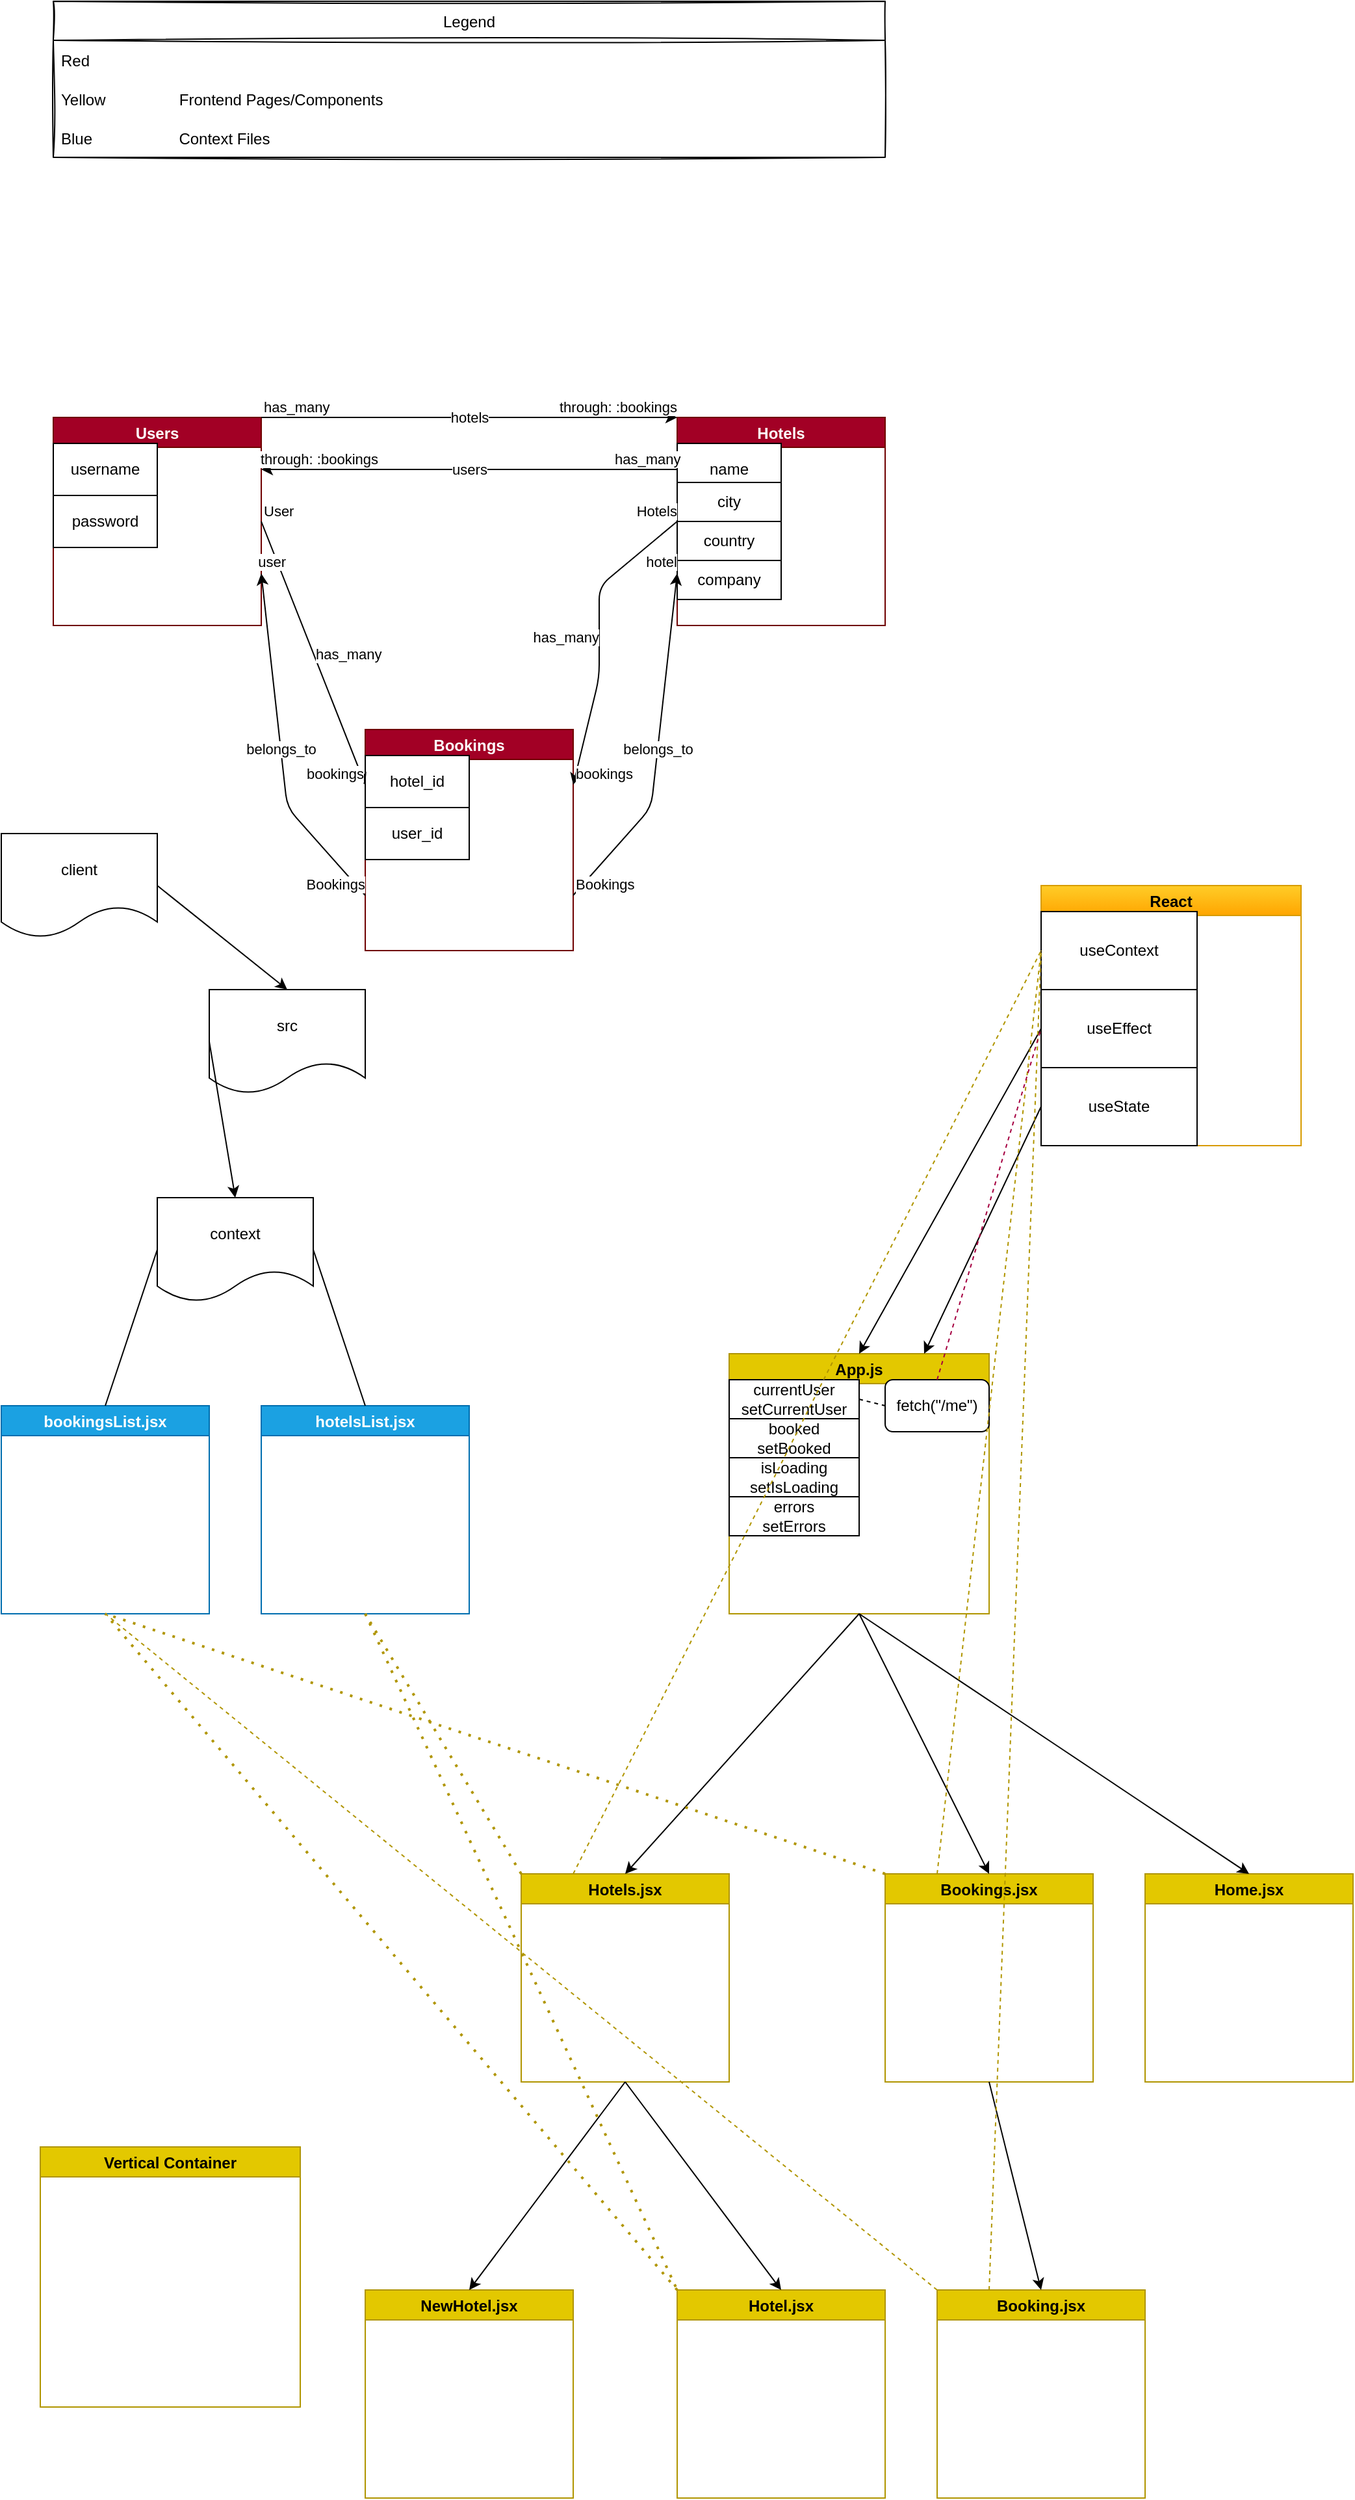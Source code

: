 <mxfile>
    <diagram id="N6G9DeydDkzmCIiFxC-f" name="Page-1">
        <mxGraphModel dx="2047" dy="1890" grid="1" gridSize="10" guides="1" tooltips="1" connect="1" arrows="1" fold="1" page="1" pageScale="1" pageWidth="850" pageHeight="1100" math="0" shadow="0">
            <root>
                <mxCell id="0"/>
                <mxCell id="1" parent="0"/>
                <mxCell id="7" value="Users" style="swimlane;fillColor=#a20025;fontColor=#ffffff;strokeColor=#6F0000;" parent="1" vertex="1">
                    <mxGeometry x="-160" y="-200" width="160" height="160" as="geometry">
                        <mxRectangle x="-160" y="-200" width="70" height="23" as="alternateBounds"/>
                    </mxGeometry>
                </mxCell>
                <mxCell id="32" value="username" style="whiteSpace=wrap;html=1;" parent="7" vertex="1">
                    <mxGeometry y="20" width="80" height="40" as="geometry"/>
                </mxCell>
                <mxCell id="33" value="password" style="whiteSpace=wrap;html=1;" parent="7" vertex="1">
                    <mxGeometry y="60" width="80" height="40" as="geometry"/>
                </mxCell>
                <mxCell id="8" value="Hotels" style="swimlane;startSize=23;fillColor=#a20025;fontColor=#ffffff;strokeColor=#6F0000;" parent="1" vertex="1">
                    <mxGeometry x="320" y="-200" width="160" height="160" as="geometry">
                        <mxRectangle x="320" y="-200" width="70" height="23" as="alternateBounds"/>
                    </mxGeometry>
                </mxCell>
                <mxCell id="36" value="name" style="rounded=0;whiteSpace=wrap;html=1;" parent="8" vertex="1">
                    <mxGeometry y="20" width="80" height="40" as="geometry"/>
                </mxCell>
                <mxCell id="37" value="city" style="whiteSpace=wrap;html=1;" parent="8" vertex="1">
                    <mxGeometry y="50" width="80" height="30" as="geometry"/>
                </mxCell>
                <mxCell id="39" value="company" style="whiteSpace=wrap;html=1;" parent="8" vertex="1">
                    <mxGeometry y="110" width="80" height="30" as="geometry"/>
                </mxCell>
                <mxCell id="38" value="country" style="whiteSpace=wrap;html=1;" parent="8" vertex="1">
                    <mxGeometry y="80" width="80" height="30" as="geometry"/>
                </mxCell>
                <mxCell id="9" value="Bookings" style="swimlane;fillColor=#a20025;fontColor=#ffffff;strokeColor=#6F0000;" parent="1" vertex="1">
                    <mxGeometry x="80" y="40" width="160" height="170" as="geometry">
                        <mxRectangle x="80" y="40" width="90" height="23" as="alternateBounds"/>
                    </mxGeometry>
                </mxCell>
                <mxCell id="34" value="hotel_id" style="whiteSpace=wrap;html=1;" parent="9" vertex="1">
                    <mxGeometry y="20" width="80" height="40" as="geometry"/>
                </mxCell>
                <mxCell id="35" value="user_id" style="whiteSpace=wrap;html=1;" parent="9" vertex="1">
                    <mxGeometry y="60" width="80" height="40" as="geometry"/>
                </mxCell>
                <mxCell id="12" value="" style="endArrow=classic;html=1;exitX=1;exitY=0.5;exitDx=0;exitDy=0;entryX=0;entryY=0.25;entryDx=0;entryDy=0;" parent="1" source="7" target="9" edge="1">
                    <mxGeometry relative="1" as="geometry">
                        <mxPoint x="340" y="320" as="sourcePoint"/>
                        <mxPoint x="130" y="310" as="targetPoint"/>
                        <Array as="points"/>
                    </mxGeometry>
                </mxCell>
                <mxCell id="13" value="has_many" style="edgeLabel;resizable=0;html=1;align=left;verticalAlign=middle;" parent="12" connectable="0" vertex="1">
                    <mxGeometry relative="1" as="geometry"/>
                </mxCell>
                <mxCell id="14" value="User" style="edgeLabel;resizable=0;html=1;align=left;verticalAlign=bottom;" parent="12" connectable="0" vertex="1">
                    <mxGeometry x="-1" relative="1" as="geometry"/>
                </mxCell>
                <mxCell id="15" value="bookings" style="edgeLabel;resizable=0;html=1;align=right;verticalAlign=bottom;" parent="12" connectable="0" vertex="1">
                    <mxGeometry x="1" relative="1" as="geometry"/>
                </mxCell>
                <mxCell id="20" value="" style="endArrow=classic;html=1;entryX=1;entryY=0.75;entryDx=0;entryDy=0;exitX=0;exitY=0.75;exitDx=0;exitDy=0;" parent="1" source="9" target="7" edge="1">
                    <mxGeometry relative="1" as="geometry">
                        <mxPoint x="160" y="370" as="sourcePoint"/>
                        <mxPoint x="500" y="320" as="targetPoint"/>
                        <Array as="points">
                            <mxPoint x="20" y="100"/>
                        </Array>
                    </mxGeometry>
                </mxCell>
                <mxCell id="21" value="belongs_to" style="edgeLabel;resizable=0;html=1;align=center;verticalAlign=middle;" parent="20" connectable="0" vertex="1">
                    <mxGeometry relative="1" as="geometry"/>
                </mxCell>
                <mxCell id="22" value="Bookings" style="edgeLabel;resizable=0;html=1;align=right;verticalAlign=bottom;" parent="20" connectable="0" vertex="1">
                    <mxGeometry x="-1" relative="1" as="geometry"/>
                </mxCell>
                <mxCell id="23" value="user" style="edgeLabel;resizable=0;html=1;align=right;verticalAlign=bottom;" parent="20" connectable="0" vertex="1">
                    <mxGeometry x="1" relative="1" as="geometry">
                        <mxPoint x="20" as="offset"/>
                    </mxGeometry>
                </mxCell>
                <mxCell id="24" value="" style="endArrow=classic;html=1;entryX=0;entryY=0.75;entryDx=0;entryDy=0;exitX=1;exitY=0.75;exitDx=0;exitDy=0;" parent="1" source="9" target="8" edge="1">
                    <mxGeometry relative="1" as="geometry">
                        <mxPoint x="400" y="360" as="sourcePoint"/>
                        <mxPoint x="500" y="320" as="targetPoint"/>
                        <Array as="points">
                            <mxPoint x="300" y="100"/>
                        </Array>
                    </mxGeometry>
                </mxCell>
                <mxCell id="25" value="belongs_to" style="edgeLabel;resizable=0;html=1;align=center;verticalAlign=middle;" parent="24" connectable="0" vertex="1">
                    <mxGeometry relative="1" as="geometry"/>
                </mxCell>
                <mxCell id="26" value="Bookings" style="edgeLabel;resizable=0;html=1;align=left;verticalAlign=bottom;" parent="24" connectable="0" vertex="1">
                    <mxGeometry x="-1" relative="1" as="geometry"/>
                </mxCell>
                <mxCell id="27" value="hotel" style="edgeLabel;resizable=0;html=1;align=right;verticalAlign=bottom;" parent="24" connectable="0" vertex="1">
                    <mxGeometry x="1" relative="1" as="geometry"/>
                </mxCell>
                <mxCell id="28" value="" style="endArrow=classic;html=1;exitX=0;exitY=1;exitDx=0;exitDy=0;entryX=1;entryY=0.25;entryDx=0;entryDy=0;" parent="1" source="37" target="9" edge="1">
                    <mxGeometry relative="1" as="geometry">
                        <mxPoint x="340" y="320" as="sourcePoint"/>
                        <mxPoint x="400" y="300" as="targetPoint"/>
                        <Array as="points">
                            <mxPoint x="260" y="-70"/>
                            <mxPoint x="260"/>
                        </Array>
                    </mxGeometry>
                </mxCell>
                <mxCell id="29" value="has_many" style="edgeLabel;resizable=0;html=1;align=right;verticalAlign=middle;" parent="28" connectable="0" vertex="1">
                    <mxGeometry relative="1" as="geometry"/>
                </mxCell>
                <mxCell id="30" value="Hotels" style="edgeLabel;resizable=0;html=1;align=right;verticalAlign=bottom;" parent="28" connectable="0" vertex="1">
                    <mxGeometry x="-1" relative="1" as="geometry"/>
                </mxCell>
                <mxCell id="31" value="bookings" style="edgeLabel;resizable=0;html=1;align=left;verticalAlign=bottom;" parent="28" connectable="0" vertex="1">
                    <mxGeometry x="1" relative="1" as="geometry"/>
                </mxCell>
                <mxCell id="40" value="" style="endArrow=classic;html=1;entryX=0;entryY=0;entryDx=0;entryDy=0;exitX=1;exitY=0;exitDx=0;exitDy=0;" parent="1" source="7" target="8" edge="1">
                    <mxGeometry relative="1" as="geometry">
                        <mxPoint x="50" y="-130" as="sourcePoint"/>
                        <mxPoint x="500" y="210" as="targetPoint"/>
                    </mxGeometry>
                </mxCell>
                <mxCell id="41" value="hotels" style="edgeLabel;resizable=0;html=1;align=center;verticalAlign=middle;" parent="40" connectable="0" vertex="1">
                    <mxGeometry relative="1" as="geometry"/>
                </mxCell>
                <mxCell id="42" value="has_many" style="edgeLabel;resizable=0;html=1;align=left;verticalAlign=bottom;" parent="40" connectable="0" vertex="1">
                    <mxGeometry x="-1" relative="1" as="geometry"/>
                </mxCell>
                <mxCell id="43" value="through: :bookings" style="edgeLabel;resizable=0;html=1;align=right;verticalAlign=bottom;" parent="40" connectable="0" vertex="1">
                    <mxGeometry x="1" relative="1" as="geometry"/>
                </mxCell>
                <mxCell id="44" value="" style="endArrow=classic;html=1;exitX=0;exitY=0.5;exitDx=0;exitDy=0;entryX=1;entryY=0.25;entryDx=0;entryDy=0;" parent="1" source="36" target="7" edge="1">
                    <mxGeometry relative="1" as="geometry">
                        <mxPoint x="340" y="210" as="sourcePoint"/>
                        <mxPoint x="500" y="210" as="targetPoint"/>
                    </mxGeometry>
                </mxCell>
                <mxCell id="45" value="users" style="edgeLabel;resizable=0;html=1;align=center;verticalAlign=middle;" parent="44" connectable="0" vertex="1">
                    <mxGeometry relative="1" as="geometry">
                        <mxPoint as="offset"/>
                    </mxGeometry>
                </mxCell>
                <mxCell id="46" value="has_many" style="edgeLabel;resizable=0;html=1;align=left;verticalAlign=bottom;" parent="44" connectable="0" vertex="1">
                    <mxGeometry x="-1" relative="1" as="geometry">
                        <mxPoint x="-50" as="offset"/>
                    </mxGeometry>
                </mxCell>
                <mxCell id="47" value="through: :bookings" style="edgeLabel;resizable=0;html=1;align=right;verticalAlign=bottom;" parent="44" connectable="0" vertex="1">
                    <mxGeometry x="1" relative="1" as="geometry">
                        <mxPoint x="90" as="offset"/>
                    </mxGeometry>
                </mxCell>
                <mxCell id="49" value="React" style="swimlane;fillColor=#ffcd28;gradientColor=#ffa500;strokeColor=#d79b00;" parent="1" vertex="1">
                    <mxGeometry x="600" y="160" width="200" height="200" as="geometry"/>
                </mxCell>
                <mxCell id="52" value="useContext" style="rounded=0;whiteSpace=wrap;html=1;" parent="49" vertex="1">
                    <mxGeometry y="20" width="120" height="60" as="geometry"/>
                </mxCell>
                <mxCell id="53" value="useEffect" style="rounded=0;whiteSpace=wrap;html=1;" parent="49" vertex="1">
                    <mxGeometry y="80" width="120" height="60" as="geometry"/>
                </mxCell>
                <mxCell id="54" value="useState" style="rounded=0;whiteSpace=wrap;html=1;" parent="49" vertex="1">
                    <mxGeometry y="140" width="120" height="60" as="geometry"/>
                </mxCell>
                <mxCell id="50" value="App.js" style="swimlane;fillColor=#e3c800;fontColor=#000000;strokeColor=#B09500;" parent="1" vertex="1">
                    <mxGeometry x="360" y="520" width="200" height="200" as="geometry"/>
                </mxCell>
                <mxCell id="82" value="currentUser&lt;br&gt;setCurrentUser" style="rounded=0;whiteSpace=wrap;html=1;" parent="50" vertex="1">
                    <mxGeometry y="20" width="100" height="30" as="geometry"/>
                </mxCell>
                <mxCell id="83" value="booked&lt;br&gt;setBooked" style="rounded=0;whiteSpace=wrap;html=1;" parent="50" vertex="1">
                    <mxGeometry y="50" width="100" height="30" as="geometry"/>
                </mxCell>
                <mxCell id="81" value="isLoading&lt;br&gt;setIsLoading" style="rounded=0;whiteSpace=wrap;html=1;" parent="50" vertex="1">
                    <mxGeometry y="80" width="100" height="30" as="geometry"/>
                </mxCell>
                <mxCell id="84" value="errors&lt;br&gt;setErrors" style="rounded=0;whiteSpace=wrap;html=1;" parent="50" vertex="1">
                    <mxGeometry y="110" width="100" height="30" as="geometry"/>
                </mxCell>
                <mxCell id="102" value="fetch(&quot;/me&quot;)" style="rounded=1;whiteSpace=wrap;html=1;" parent="50" vertex="1">
                    <mxGeometry x="120" y="20" width="80" height="40" as="geometry"/>
                </mxCell>
                <mxCell id="104" value="" style="endArrow=none;dashed=1;html=1;entryX=0;entryY=0.5;entryDx=0;entryDy=0;exitX=1;exitY=0.5;exitDx=0;exitDy=0;" parent="50" source="82" target="102" edge="1">
                    <mxGeometry width="50" height="50" relative="1" as="geometry">
                        <mxPoint x="-20" y="20" as="sourcePoint"/>
                        <mxPoint x="30" y="-30" as="targetPoint"/>
                    </mxGeometry>
                </mxCell>
                <mxCell id="55" value="" style="endArrow=classic;html=1;exitX=0;exitY=0.5;exitDx=0;exitDy=0;entryX=0.5;entryY=0;entryDx=0;entryDy=0;" parent="1" source="53" target="50" edge="1">
                    <mxGeometry width="50" height="50" relative="1" as="geometry">
                        <mxPoint x="400" y="240" as="sourcePoint"/>
                        <mxPoint x="450" y="190" as="targetPoint"/>
                    </mxGeometry>
                </mxCell>
                <mxCell id="56" value="" style="endArrow=classic;html=1;entryX=0.75;entryY=0;entryDx=0;entryDy=0;exitX=0;exitY=0.5;exitDx=0;exitDy=0;" parent="1" source="54" target="50" edge="1">
                    <mxGeometry width="50" height="50" relative="1" as="geometry">
                        <mxPoint x="400" y="240" as="sourcePoint"/>
                        <mxPoint x="450" y="190" as="targetPoint"/>
                    </mxGeometry>
                </mxCell>
                <mxCell id="57" value="Hotels.jsx" style="swimlane;fillColor=#e3c800;fontColor=#000000;strokeColor=#B09500;" parent="1" vertex="1">
                    <mxGeometry x="200" y="920" width="160" height="160" as="geometry"/>
                </mxCell>
                <mxCell id="63" value="hotelsList.jsx" style="swimlane;startSize=23;fillColor=#1ba1e2;fontColor=#ffffff;strokeColor=#006EAF;" parent="1" vertex="1">
                    <mxGeometry y="560" width="160" height="160" as="geometry"/>
                </mxCell>
                <mxCell id="64" value="bookingsList.jsx" style="swimlane;fillColor=#1ba1e2;fontColor=#ffffff;strokeColor=#006EAF;" parent="1" vertex="1">
                    <mxGeometry x="-200" y="560" width="160" height="160" as="geometry"/>
                </mxCell>
                <mxCell id="69" value="context" style="shape=document;whiteSpace=wrap;html=1;boundedLbl=1;" parent="1" vertex="1">
                    <mxGeometry x="-80" y="400" width="120" height="80" as="geometry"/>
                </mxCell>
                <mxCell id="70" value="client" style="shape=document;whiteSpace=wrap;html=1;boundedLbl=1;" parent="1" vertex="1">
                    <mxGeometry x="-200" y="120" width="120" height="80" as="geometry"/>
                </mxCell>
                <mxCell id="71" value="src" style="shape=document;whiteSpace=wrap;html=1;boundedLbl=1;" parent="1" vertex="1">
                    <mxGeometry x="-40" y="240" width="120" height="80" as="geometry"/>
                </mxCell>
                <mxCell id="72" value="" style="endArrow=none;html=1;entryX=0;entryY=0.5;entryDx=0;entryDy=0;exitX=0.5;exitY=0;exitDx=0;exitDy=0;" parent="1" source="64" target="69" edge="1">
                    <mxGeometry width="50" height="50" relative="1" as="geometry">
                        <mxPoint x="340" y="540" as="sourcePoint"/>
                        <mxPoint x="390" y="490" as="targetPoint"/>
                    </mxGeometry>
                </mxCell>
                <mxCell id="73" value="" style="endArrow=none;html=1;entryX=1;entryY=0.5;entryDx=0;entryDy=0;exitX=0.5;exitY=0;exitDx=0;exitDy=0;" parent="1" source="63" target="69" edge="1">
                    <mxGeometry width="50" height="50" relative="1" as="geometry">
                        <mxPoint x="340" y="540" as="sourcePoint"/>
                        <mxPoint x="390" y="490" as="targetPoint"/>
                    </mxGeometry>
                </mxCell>
                <mxCell id="75" value="Home.jsx" style="swimlane;fillColor=#e3c800;fontColor=#000000;strokeColor=#B09500;" parent="1" vertex="1">
                    <mxGeometry x="680" y="920" width="160" height="160" as="geometry"/>
                </mxCell>
                <mxCell id="76" value="Bookings.jsx" style="swimlane;fillColor=#e3c800;fontColor=#000000;strokeColor=#B09500;" parent="1" vertex="1">
                    <mxGeometry x="480" y="920" width="160" height="160" as="geometry"/>
                </mxCell>
                <mxCell id="77" value="" style="endArrow=classic;html=1;entryX=0.5;entryY=0;entryDx=0;entryDy=0;exitX=0.5;exitY=1;exitDx=0;exitDy=0;" parent="1" source="50" target="57" edge="1">
                    <mxGeometry width="50" height="50" relative="1" as="geometry">
                        <mxPoint x="340" y="740" as="sourcePoint"/>
                        <mxPoint x="390" y="690" as="targetPoint"/>
                    </mxGeometry>
                </mxCell>
                <mxCell id="78" value="" style="endArrow=classic;html=1;entryX=0.5;entryY=0;entryDx=0;entryDy=0;exitX=0.5;exitY=1;exitDx=0;exitDy=0;" parent="1" source="50" target="76" edge="1">
                    <mxGeometry width="50" height="50" relative="1" as="geometry">
                        <mxPoint x="340" y="740" as="sourcePoint"/>
                        <mxPoint x="390" y="690" as="targetPoint"/>
                    </mxGeometry>
                </mxCell>
                <mxCell id="79" value="" style="endArrow=classic;html=1;entryX=0.5;entryY=0;entryDx=0;entryDy=0;exitX=0.5;exitY=1;exitDx=0;exitDy=0;" parent="1" source="50" target="75" edge="1">
                    <mxGeometry width="50" height="50" relative="1" as="geometry">
                        <mxPoint x="340" y="740" as="sourcePoint"/>
                        <mxPoint x="390" y="690" as="targetPoint"/>
                    </mxGeometry>
                </mxCell>
                <mxCell id="86" value="" style="endArrow=none;dashed=1;html=1;entryX=0;entryY=0.5;entryDx=0;entryDy=0;exitX=0.25;exitY=0;exitDx=0;exitDy=0;fillColor=#e3c800;strokeColor=#B09500;" parent="1" source="57" target="52" edge="1">
                    <mxGeometry width="50" height="50" relative="1" as="geometry">
                        <mxPoint x="340" y="610" as="sourcePoint"/>
                        <mxPoint x="390" y="560" as="targetPoint"/>
                    </mxGeometry>
                </mxCell>
                <mxCell id="87" value="" style="endArrow=none;dashed=1;html=1;entryX=0;entryY=0.5;entryDx=0;entryDy=0;exitX=0.25;exitY=0;exitDx=0;exitDy=0;fillColor=#e3c800;strokeColor=#B09500;" parent="1" source="76" target="52" edge="1">
                    <mxGeometry width="50" height="50" relative="1" as="geometry">
                        <mxPoint x="340" y="610" as="sourcePoint"/>
                        <mxPoint x="390" y="560" as="targetPoint"/>
                    </mxGeometry>
                </mxCell>
                <mxCell id="88" value="Hotel.jsx" style="swimlane;fillColor=#e3c800;fontColor=#000000;strokeColor=#B09500;" parent="1" vertex="1">
                    <mxGeometry x="320" y="1240" width="160" height="160" as="geometry"/>
                </mxCell>
                <mxCell id="89" value="NewHotel.jsx" style="swimlane;fillColor=#e3c800;fontColor=#000000;strokeColor=#B09500;" parent="1" vertex="1">
                    <mxGeometry x="80" y="1240" width="160" height="160" as="geometry"/>
                </mxCell>
                <mxCell id="90" value="" style="endArrow=classic;html=1;entryX=0.5;entryY=0;entryDx=0;entryDy=0;exitX=0.5;exitY=1;exitDx=0;exitDy=0;" parent="1" source="57" target="89" edge="1">
                    <mxGeometry width="50" height="50" relative="1" as="geometry">
                        <mxPoint x="340" y="1110" as="sourcePoint"/>
                        <mxPoint x="390" y="1060" as="targetPoint"/>
                    </mxGeometry>
                </mxCell>
                <mxCell id="91" value="" style="endArrow=classic;html=1;entryX=0.5;entryY=0;entryDx=0;entryDy=0;exitX=0.5;exitY=1;exitDx=0;exitDy=0;" parent="1" source="57" target="88" edge="1">
                    <mxGeometry width="50" height="50" relative="1" as="geometry">
                        <mxPoint x="340" y="1140" as="sourcePoint"/>
                        <mxPoint x="390" y="1090" as="targetPoint"/>
                    </mxGeometry>
                </mxCell>
                <mxCell id="92" value="" style="endArrow=none;dashed=1;html=1;dashPattern=1 3;strokeWidth=2;entryX=0.5;entryY=1;entryDx=0;entryDy=0;exitX=0;exitY=0;exitDx=0;exitDy=0;fillColor=#e3c800;strokeColor=#B09500;" parent="1" source="57" target="63" edge="1">
                    <mxGeometry width="50" height="50" relative="1" as="geometry">
                        <mxPoint x="340" y="640" as="sourcePoint"/>
                        <mxPoint x="390" y="590" as="targetPoint"/>
                    </mxGeometry>
                </mxCell>
                <mxCell id="93" value="" style="endArrow=none;dashed=1;html=1;dashPattern=1 3;strokeWidth=2;entryX=0;entryY=0;entryDx=0;entryDy=0;exitX=0.5;exitY=1;exitDx=0;exitDy=0;fillColor=#e3c800;strokeColor=#B09500;" parent="1" source="63" target="88" edge="1">
                    <mxGeometry width="50" height="50" relative="1" as="geometry">
                        <mxPoint x="40" y="820" as="sourcePoint"/>
                        <mxPoint x="390" y="1090" as="targetPoint"/>
                    </mxGeometry>
                </mxCell>
                <mxCell id="94" value="" style="endArrow=none;dashed=1;html=1;dashPattern=1 3;strokeWidth=2;entryX=0.5;entryY=1;entryDx=0;entryDy=0;exitX=0;exitY=0;exitDx=0;exitDy=0;fillColor=#e3c800;strokeColor=#B09500;" parent="1" source="88" target="64" edge="1">
                    <mxGeometry width="50" height="50" relative="1" as="geometry">
                        <mxPoint x="340" y="740" as="sourcePoint"/>
                        <mxPoint x="390" y="690" as="targetPoint"/>
                    </mxGeometry>
                </mxCell>
                <mxCell id="95" value="" style="endArrow=none;dashed=1;html=1;dashPattern=1 3;strokeWidth=2;entryX=0.5;entryY=1;entryDx=0;entryDy=0;exitX=0;exitY=0;exitDx=0;exitDy=0;fillColor=#e3c800;strokeColor=#B09500;" parent="1" source="76" target="64" edge="1">
                    <mxGeometry width="50" height="50" relative="1" as="geometry">
                        <mxPoint x="340" y="1040" as="sourcePoint"/>
                        <mxPoint x="390" y="990" as="targetPoint"/>
                    </mxGeometry>
                </mxCell>
                <mxCell id="96" value="Vertical Container" style="swimlane;fillColor=#e3c800;fontColor=#000000;strokeColor=#B09500;" parent="1" vertex="1">
                    <mxGeometry x="-170" y="1130" width="200" height="200" as="geometry"/>
                </mxCell>
                <mxCell id="97" value="Booking.jsx" style="swimlane;fillColor=#e3c800;fontColor=#000000;strokeColor=#B09500;" parent="1" vertex="1">
                    <mxGeometry x="520" y="1240" width="160" height="160" as="geometry"/>
                </mxCell>
                <mxCell id="98" value="" style="endArrow=classic;html=1;entryX=0.5;entryY=0;entryDx=0;entryDy=0;exitX=0.5;exitY=1;exitDx=0;exitDy=0;" parent="1" source="76" target="97" edge="1">
                    <mxGeometry width="50" height="50" relative="1" as="geometry">
                        <mxPoint x="340" y="1140" as="sourcePoint"/>
                        <mxPoint x="390" y="1090" as="targetPoint"/>
                    </mxGeometry>
                </mxCell>
                <mxCell id="99" value="" style="endArrow=none;dashed=1;html=1;entryX=0;entryY=0.25;entryDx=0;entryDy=0;exitX=0.25;exitY=0;exitDx=0;exitDy=0;fillColor=#e3c800;strokeColor=#B09500;" parent="1" source="97" target="49" edge="1">
                    <mxGeometry width="50" height="50" relative="1" as="geometry">
                        <mxPoint x="340" y="940" as="sourcePoint"/>
                        <mxPoint x="340" y="410" as="targetPoint"/>
                    </mxGeometry>
                </mxCell>
                <mxCell id="100" value="" style="endArrow=none;dashed=1;html=1;entryX=0.5;entryY=1;entryDx=0;entryDy=0;exitX=0;exitY=0;exitDx=0;exitDy=0;fillColor=#e3c800;strokeColor=#B09500;" parent="1" source="97" target="64" edge="1">
                    <mxGeometry width="50" height="50" relative="1" as="geometry">
                        <mxPoint x="340" y="940" as="sourcePoint"/>
                        <mxPoint x="390" y="890" as="targetPoint"/>
                    </mxGeometry>
                </mxCell>
                <mxCell id="103" value="" style="endArrow=none;dashed=1;html=1;entryX=0;entryY=0.5;entryDx=0;entryDy=0;exitX=0.5;exitY=0;exitDx=0;exitDy=0;fillColor=#d80073;strokeColor=#A50040;" parent="1" source="102" target="53" edge="1">
                    <mxGeometry width="50" height="50" relative="1" as="geometry">
                        <mxPoint x="340" y="540" as="sourcePoint"/>
                        <mxPoint x="390" y="490" as="targetPoint"/>
                    </mxGeometry>
                </mxCell>
                <mxCell id="105" value="" style="endArrow=classic;html=1;entryX=0.5;entryY=0;entryDx=0;entryDy=0;exitX=1;exitY=0.5;exitDx=0;exitDy=0;" parent="1" source="70" target="71" edge="1">
                    <mxGeometry width="50" height="50" relative="1" as="geometry">
                        <mxPoint x="340" y="540" as="sourcePoint"/>
                        <mxPoint x="390" y="490" as="targetPoint"/>
                    </mxGeometry>
                </mxCell>
                <mxCell id="108" value="" style="endArrow=classic;html=1;entryX=0.5;entryY=0;entryDx=0;entryDy=0;exitX=0;exitY=0.5;exitDx=0;exitDy=0;" parent="1" source="71" target="69" edge="1">
                    <mxGeometry width="50" height="50" relative="1" as="geometry">
                        <mxPoint x="340" y="540" as="sourcePoint"/>
                        <mxPoint x="390" y="490" as="targetPoint"/>
                    </mxGeometry>
                </mxCell>
                <mxCell id="111" value="Legend" style="swimlane;fontStyle=0;childLayout=stackLayout;horizontal=1;startSize=30;horizontalStack=0;resizeParent=1;resizeParentMax=0;resizeLast=0;collapsible=1;marginBottom=0;glass=0;sketch=1;shadow=0;rounded=0;" vertex="1" parent="1">
                    <mxGeometry x="-160" y="-520" width="640" height="120" as="geometry">
                        <mxRectangle x="-160" y="-520" width="70" height="30" as="alternateBounds"/>
                    </mxGeometry>
                </mxCell>
                <mxCell id="112" value="Red                    " style="text;strokeColor=none;fillColor=none;align=left;verticalAlign=middle;spacingLeft=4;spacingRight=4;overflow=hidden;points=[[0,0.5],[1,0.5]];portConstraint=eastwest;rotatable=0;" vertex="1" parent="111">
                    <mxGeometry y="30" width="640" height="30" as="geometry"/>
                </mxCell>
                <mxCell id="113" value="Yellow                 Frontend Pages/Components" style="text;strokeColor=none;fillColor=none;align=left;verticalAlign=middle;spacingLeft=4;spacingRight=4;overflow=hidden;points=[[0,0.5],[1,0.5]];portConstraint=eastwest;rotatable=0;" vertex="1" parent="111">
                    <mxGeometry y="60" width="640" height="30" as="geometry"/>
                </mxCell>
                <mxCell id="114" value="Blue                    Context Files" style="text;strokeColor=none;fillColor=none;align=left;verticalAlign=middle;spacingLeft=4;spacingRight=4;overflow=hidden;points=[[0,0.5],[1,0.5]];portConstraint=eastwest;rotatable=0;" vertex="1" parent="111">
                    <mxGeometry y="90" width="640" height="30" as="geometry"/>
                </mxCell>
            </root>
        </mxGraphModel>
    </diagram>
</mxfile>